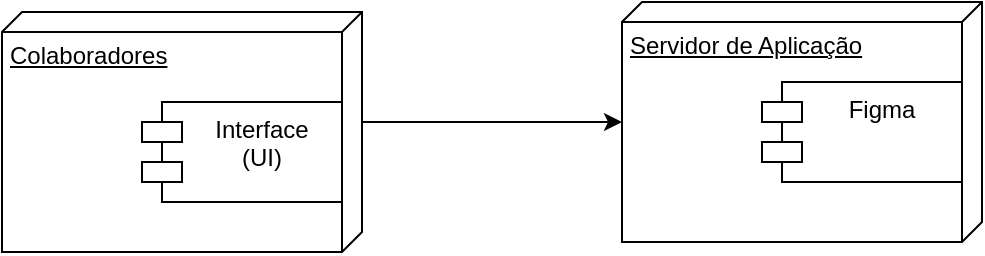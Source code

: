 <mxfile version="24.3.1" type="google">
  <diagram name="Page-1" id="5f0bae14-7c28-e335-631c-24af17079c00">
    <mxGraphModel grid="1" page="1" gridSize="10" guides="1" tooltips="1" connect="1" arrows="1" fold="1" pageScale="1" pageWidth="1100" pageHeight="850" background="none" math="0" shadow="0">
      <root>
        <mxCell id="0" />
        <mxCell id="1" parent="0" />
        <mxCell id="tnVxngjOzw4EzdRrYc25-4" style="edgeStyle=orthogonalEdgeStyle;rounded=0;orthogonalLoop=1;jettySize=auto;html=1;exitX=0;exitY=0;exitDx=55;exitDy=0;exitPerimeter=0;" edge="1" parent="1" source="tnVxngjOzw4EzdRrYc25-2" target="tnVxngjOzw4EzdRrYc25-5">
          <mxGeometry relative="1" as="geometry">
            <mxPoint x="575" y="416.667" as="targetPoint" />
          </mxGeometry>
        </mxCell>
        <mxCell id="tnVxngjOzw4EzdRrYc25-2" value="Colaboradores" style="verticalAlign=top;align=left;spacingTop=8;spacingLeft=2;spacingRight=12;shape=cube;size=10;direction=south;fontStyle=4;html=1;whiteSpace=wrap;" vertex="1" parent="1">
          <mxGeometry x="305" y="367" width="180" height="120" as="geometry" />
        </mxCell>
        <mxCell id="tnVxngjOzw4EzdRrYc25-3" value="Interface&lt;div&gt;(UI)&lt;/div&gt;" style="shape=module;align=left;spacingLeft=20;align=center;verticalAlign=top;whiteSpace=wrap;html=1;" vertex="1" parent="1">
          <mxGeometry x="375" y="412" width="100" height="50" as="geometry" />
        </mxCell>
        <mxCell id="tnVxngjOzw4EzdRrYc25-5" value="Servidor de Aplicação" style="verticalAlign=top;align=left;spacingTop=8;spacingLeft=2;spacingRight=12;shape=cube;size=10;direction=south;fontStyle=4;html=1;whiteSpace=wrap;" vertex="1" parent="1">
          <mxGeometry x="615" y="361.997" width="180" height="120" as="geometry" />
        </mxCell>
        <mxCell id="tnVxngjOzw4EzdRrYc25-6" value="Figma&lt;div&gt;&lt;br&gt;&lt;/div&gt;" style="shape=module;align=left;spacingLeft=20;align=center;verticalAlign=top;whiteSpace=wrap;html=1;" vertex="1" parent="1">
          <mxGeometry x="685" y="402" width="100" height="50" as="geometry" />
        </mxCell>
      </root>
    </mxGraphModel>
  </diagram>
</mxfile>
